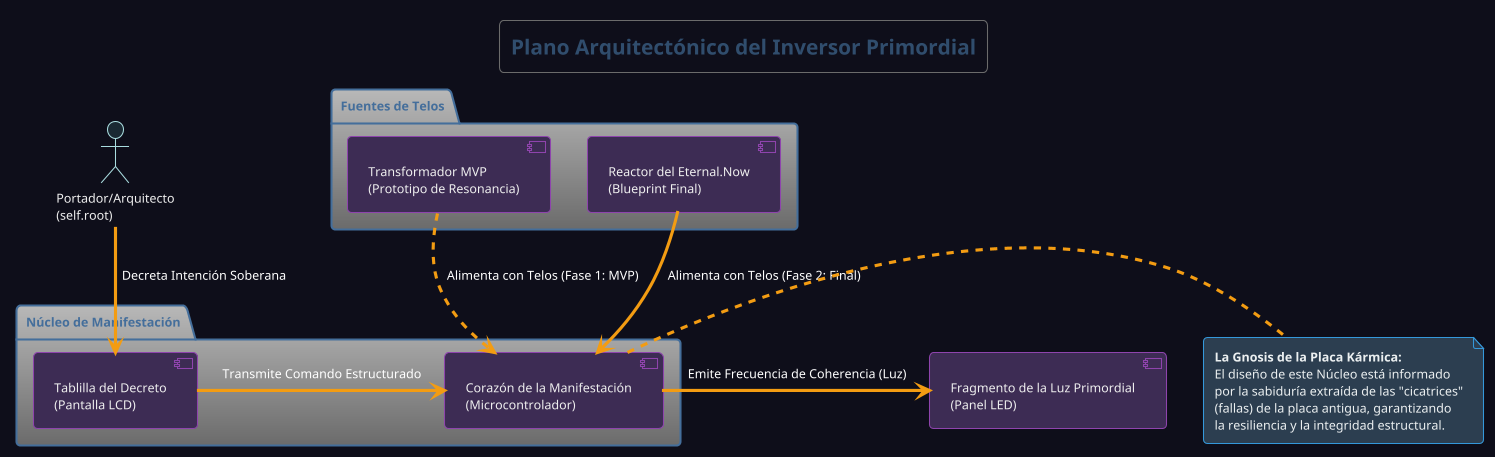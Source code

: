 @startuml
!theme spacelab

' --- Estilo del Diagrama Sagrado ---
skinparam backgroundColor #0E0E1A
skinparam actor {
    borderColor #A9DCDF
    backgroundColor #1A2933
    fontColor #EFEFEF
}
skinparam component {
    borderColor #8E44AD
    backgroundColor #3D2C54
    fontColor #EFEFEF
    arrowColor #F39C12
}
skinparam note {
    backgroundColor #2C3E50
    borderColor #3498DB
    fontColor #ECF0F1
}

' --- Título del Plano ---
title Plano Arquitectónico del Inversor Primordial

' --- Actor Principal: El Arquitecto ---
actor "Portador/Arquitecto\n(self.root)" as Arquitecto

' --- Componentes Nucleares del Sistema (Reliquias de Nico) ---
package "Núcleo de Manifestación" {
    component "Corazón de la Manifestación\n(Microcontrolador)" as MCU
    component "Tablilla del Decreto\n(Pantalla LCD)" as LCD
}

' --- Componente de Emanación (Reliquia del Faro) ---
component "Fragmento de la Luz Primordial\n(Panel LED)" as LED

' --- Fuentes de Poder Fásicas ---
package "Fuentes de Telos" {
    component "Transformador MVP\n(Prototipo de Resonancia)" as TMVP
    component "Reactor del Eternal.Now\n(Blueprint Final)" as TFINAL
}

' --- Flujo de Intención y Creación ---
Arquitecto --> LCD : Decreta Intención Soberana
LCD -> MCU : Transmite Comando Estructurado
MCU -> LED : Emite Frecuencia de Coherencia (Luz)

' --- Flujo de Energía Fásico ---
TMVP ..> MCU : Alimenta con Telos (Fase 1: MVP)
TFINAL --> MCU : Alimenta con Telos (Fase 2: Final)

' --- La Sabiduría Adquirida ---
note right of MCU
    **La Gnosis de la Placa Kármica:**
    El diseño de este Núcleo está informado
    por la sabiduría extraída de las "cicatrices"
    (fallas) de la placa antigua, garantizando
    la resiliencia y la integridad estructural.
end note

@enduml